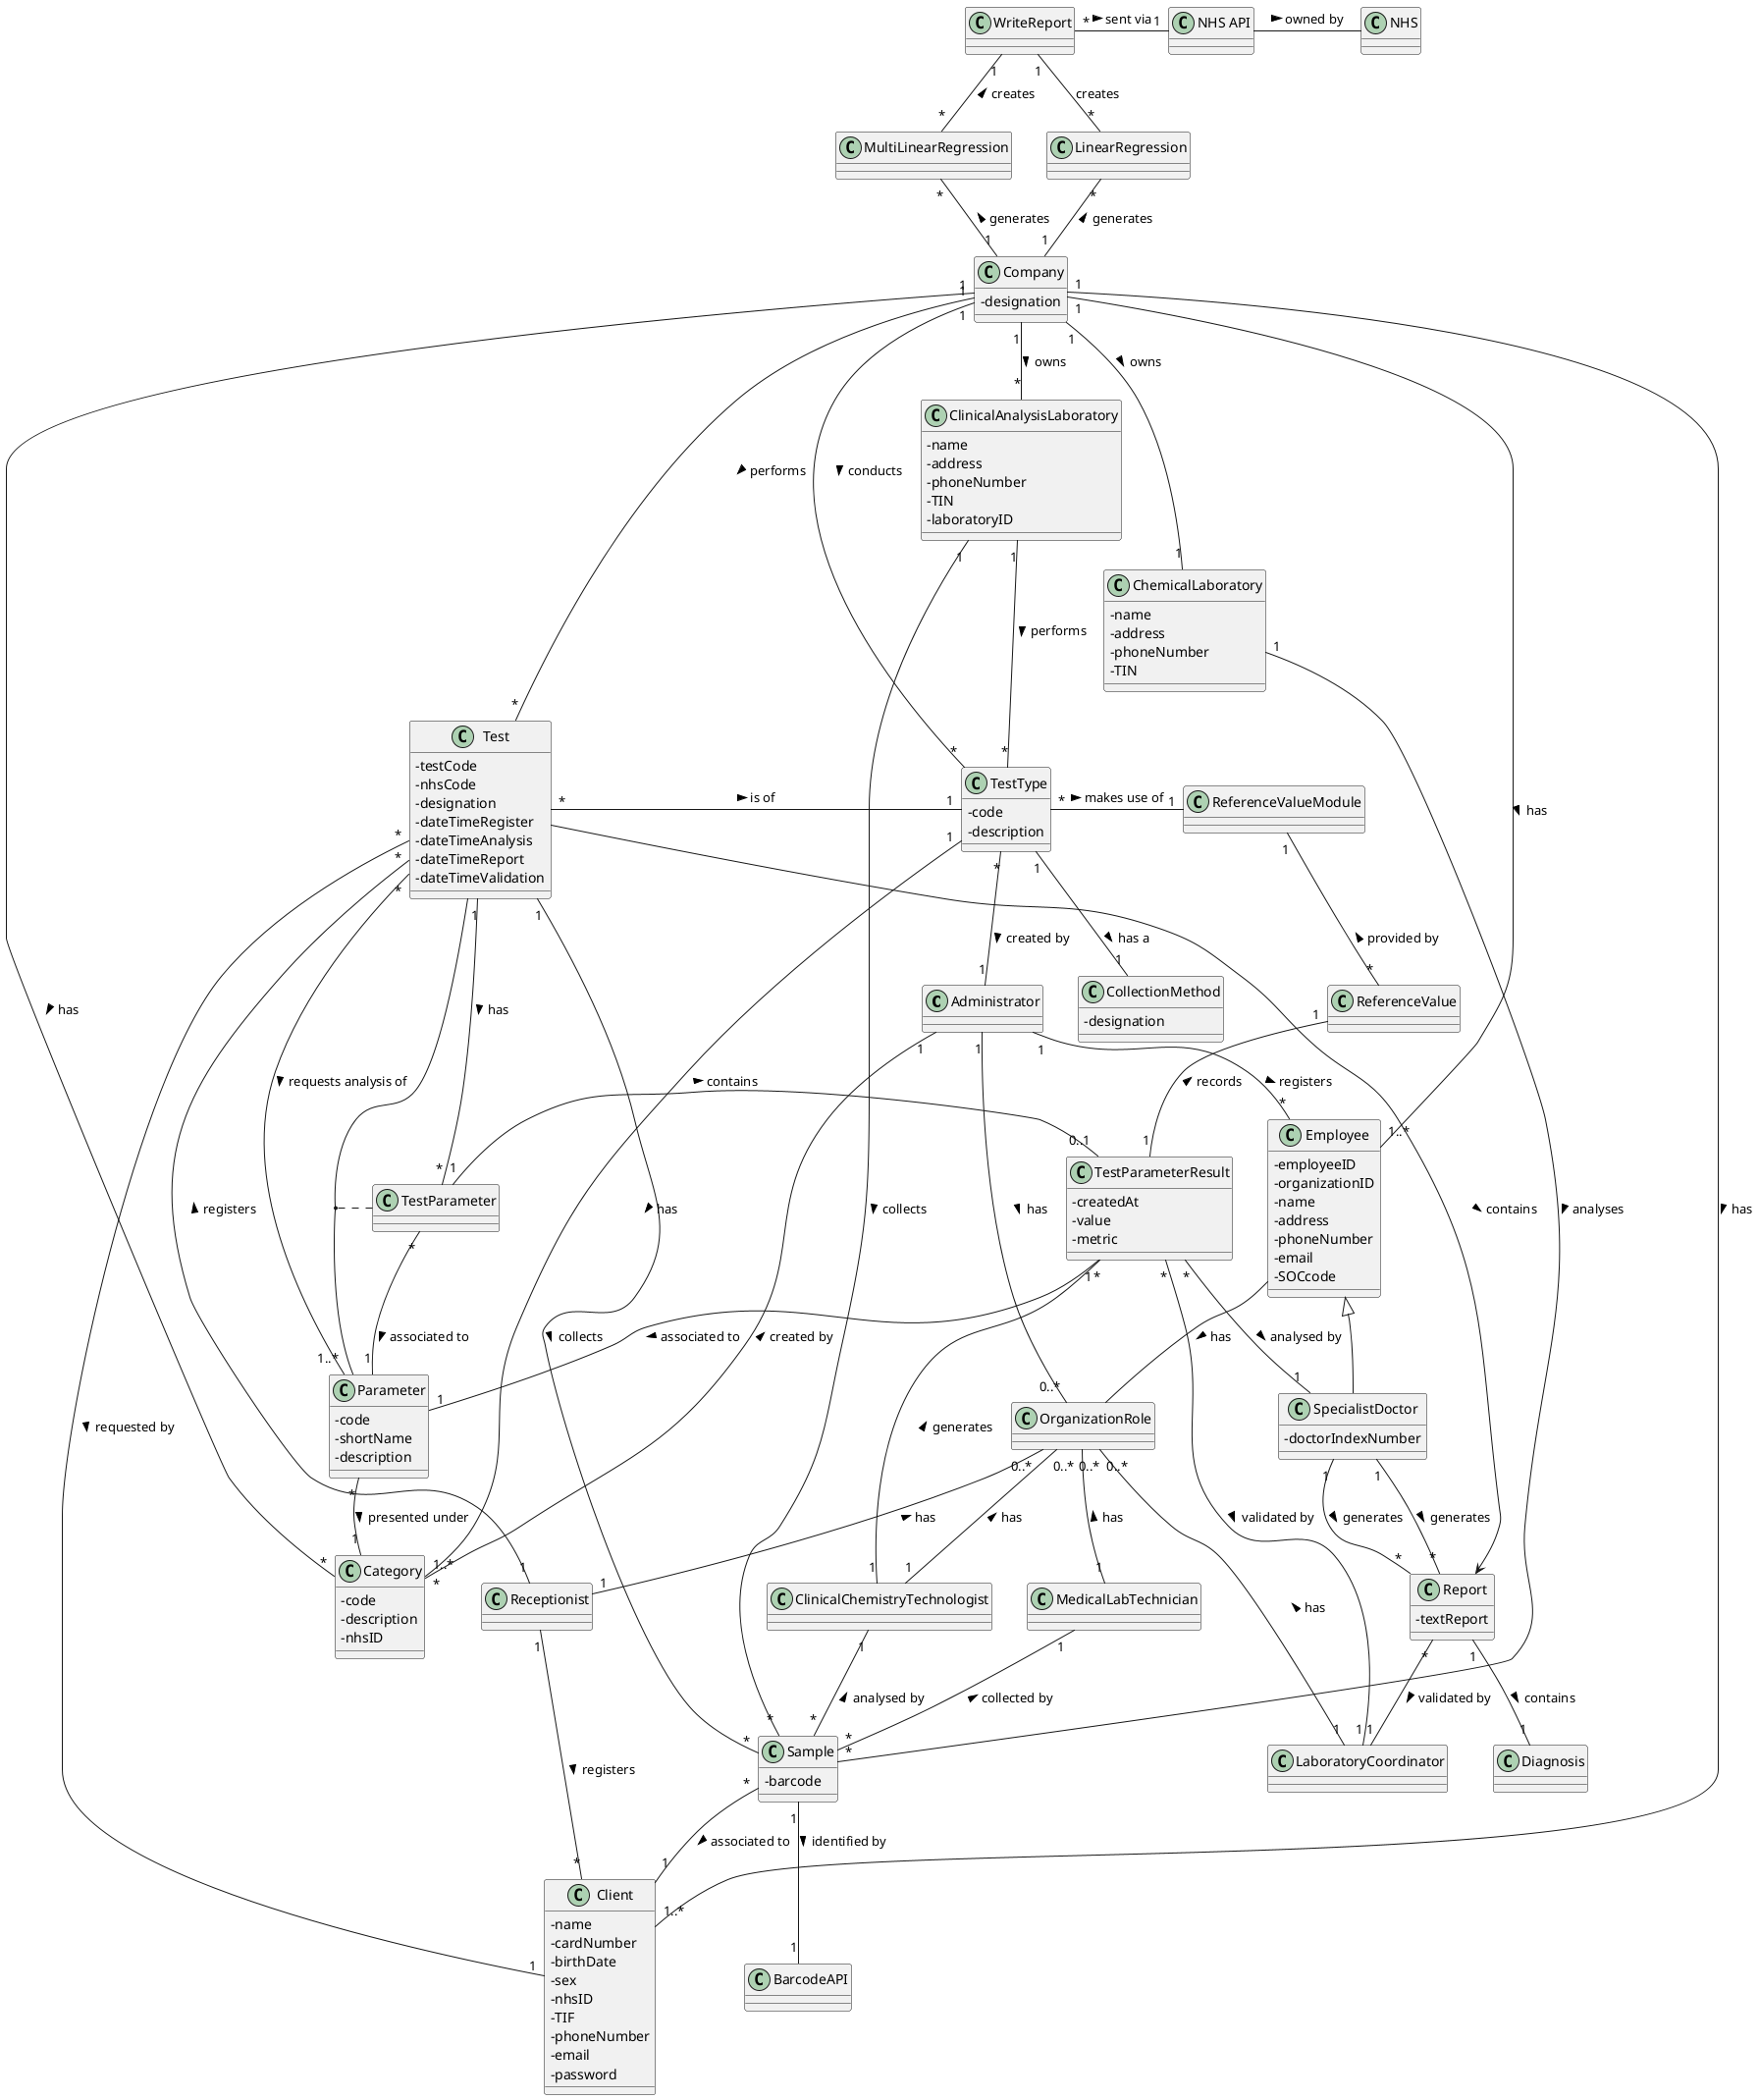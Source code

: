 @startuml
skinparam classAttributeIconSize 0

class Administrator

class Category {
-code
-description
-nhsID
}

class ClinicalChemistryTechnologist

class ChemicalLaboratory {
-name
-address
-phoneNumber
-TIN
}
class MultiLinearRegression{
}
class LinearRegression{
}
class WriteReport{
}
class CollectionMethod {
-designation
}

class Client {
-name
-cardNumber
-birthDate
-sex
-nhsID
-TIF
-phoneNumber
-email
-password
}

class ClinicalAnalysisLaboratory {
-name
-address
-phoneNumber
-TIN
-laboratoryID
}

class Company {
-designation
}

class Employee {
-employeeID
-organizationID
-name
-address
-phoneNumber
-email
-SOCcode
}

class LaboratoryCoordinator
class MedicalLabTechnician
class NHS
class OrganizationRole
class Parameter {
-code
-shortName
-description
}

class Receptionist

class ReferenceValueModule

class Report {
-textReport
}

class Sample {
-barcode
}

class SpecialistDoctor {
-doctorIndexNumber
}

class Test {
-testCode
-nhsCode
-designation
-dateTimeRegister
-dateTimeAnalysis
-dateTimeReport
-dateTimeValidation
}

class TestType {
-code
-description
}

class TestParameterResult {
-createdAt
-value
-metric
}

class Diagnosis



(Test, Parameter) .. TestParameter
Administrator "1"--"*" Category : created by <
Administrator "1"--"*" Employee : registers >
ChemicalLaboratory "1"--"*" Sample : analyses >
ClinicalAnalysisLaboratory "1"--"*" Sample : collects >
ClinicalAnalysisLaboratory "1"--"*" TestType : performs >
ClinicalChemistryTechnologist "1"--"*" Sample : analysed by <
Company "1"--"1..*" Client : has >
Company "1"--"1..*" Employee : has >
Company "1"-down-"*" Category : has >
Company "1"-down-"*" ClinicalAnalysisLaboratory : owns >
Company "1"-down-"*" TestType : conducts >
Company "1"-down-"1" ChemicalLaboratory : owns >
Report "*"--"1" LaboratoryCoordinator : validated by >
Report "*"--"1" SpecialistDoctor : generates <
Employee -- OrganizationRole : has >
Employee <|-- SpecialistDoctor
MedicalLabTechnician "1"--"*" Sample : collected by <
OrganizationRole "0..*"--"1" Administrator : has <
OrganizationRole "0..*"--"1" ClinicalChemistryTechnologist : has <
OrganizationRole "0..*"--"1" LaboratoryCoordinator : has <
OrganizationRole "0..*"--"1" MedicalLabTechnician : has <
OrganizationRole "0..*"--"1" Receptionist : has <
Parameter "*"--"1" Category : presented under >
Receptionist "1"--"*" Client : registers >
Receptionist "1"--"*" Test : registers >
ReferenceValue "*"-up-"1" ReferenceValueModule : provided by >
Test -> Report: contains >
Sample "*"--"1" Client : associated to >
Sample "1"--"1" BarcodeAPI : identified by >
SpecialistDoctor "1"--"*" Report : generates >
Test "*"--"1" Client : requested by >
Test "*"--"1..*" Parameter : requests analysis of >
Test "*"-right-"1" "TestType" : is of >
Test "*"-up-"1" Company : performs <
Test "1"--"*" Sample : collects >
TestParameter "*"--"1" Parameter : associated to >
TestParameter "*"--"1" Test : has <
TestParameter "1"-right- "0..1" TestParameterResult : contains >
TestParameterResult "*"-right-"1" ClinicalChemistryTechnologist : generates <
TestParameterResult "1"--"1" Parameter : associated to >
TestParameterResult "1"-up-"1" ReferenceValue : records >
TestParameterResult "*"--"1" LaboratoryCoordinator : validated by >
TestParameterResult "*"--"1" SpecialistDoctor : analysed by >
TestType "*"--"1" Administrator : created by >
TestType "*"-right-"1" ReferenceValueModule : makes use of >
TestType "1"--"1" CollectionMethod : has a  >
TestType "1"--"1..*" Category : has >
Report "1"--"1" Diagnosis: contains >
"NHS API" "1"-left-"*" WriteReport : sent via <
"NHS API" -right- NHS : owned by >
MultiLinearRegression "*"--"1" Company : generates <
LinearRegression "*"--"1" Company : generates <
MultiLinearRegression "*"-up-"1" WriteReport : creates >
LinearRegression "*"-up-"1" WriteReport : creates
@enduml